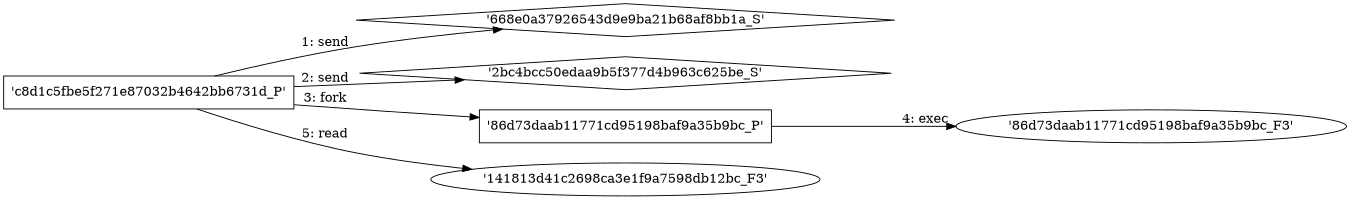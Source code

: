digraph "D:\Learning\Paper\apt\基于CTI的攻击预警\Dataset\攻击图\ASGfromALLCTI\Threat Source newsletter (March 5, 2020).dot" {
rankdir="LR"
size="9"
fixedsize="false"
splines="true"
nodesep=0.3
ranksep=0
fontsize=10
overlap="scalexy"
engine= "neato"
	"'668e0a37926543d9e9ba21b68af8bb1a_S'" [node_type=Socket shape=diamond]
	"'c8d1c5fbe5f271e87032b4642bb6731d_P'" [node_type=Process shape=box]
	"'c8d1c5fbe5f271e87032b4642bb6731d_P'" -> "'668e0a37926543d9e9ba21b68af8bb1a_S'" [label="1: send"]
	"'2bc4bcc50edaa9b5f377d4b963c625be_S'" [node_type=Socket shape=diamond]
	"'c8d1c5fbe5f271e87032b4642bb6731d_P'" [node_type=Process shape=box]
	"'c8d1c5fbe5f271e87032b4642bb6731d_P'" -> "'2bc4bcc50edaa9b5f377d4b963c625be_S'" [label="2: send"]
	"'c8d1c5fbe5f271e87032b4642bb6731d_P'" [node_type=Process shape=box]
	"'86d73daab11771cd95198baf9a35b9bc_P'" [node_type=Process shape=box]
	"'c8d1c5fbe5f271e87032b4642bb6731d_P'" -> "'86d73daab11771cd95198baf9a35b9bc_P'" [label="3: fork"]
	"'86d73daab11771cd95198baf9a35b9bc_P'" [node_type=Process shape=box]
	"'86d73daab11771cd95198baf9a35b9bc_F3'" [node_type=File shape=ellipse]
	"'86d73daab11771cd95198baf9a35b9bc_P'" -> "'86d73daab11771cd95198baf9a35b9bc_F3'" [label="4: exec"]
	"'141813d41c2698ca3e1f9a7598db12bc_F3'" [node_type=file shape=ellipse]
	"'c8d1c5fbe5f271e87032b4642bb6731d_P'" [node_type=Process shape=box]
	"'c8d1c5fbe5f271e87032b4642bb6731d_P'" -> "'141813d41c2698ca3e1f9a7598db12bc_F3'" [label="5: read"]
}
